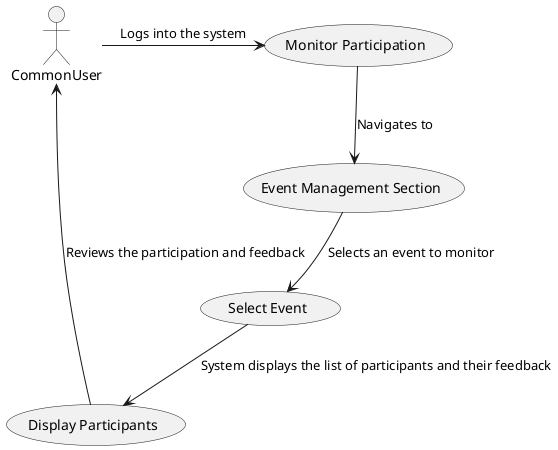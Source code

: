 @startuml
actor CommonUser as CU

CU -> (Monitor Participation) : Logs into the system
(Monitor Participation) --> (Event Management Section) : Navigates to
(Event Management Section) --> (Select Event) : Selects an event to monitor
(Select Event) --> (Display Participants) : System displays the list of participants and their feedback
(Display Participants) --> CU : Reviews the participation and feedback

@enduml
